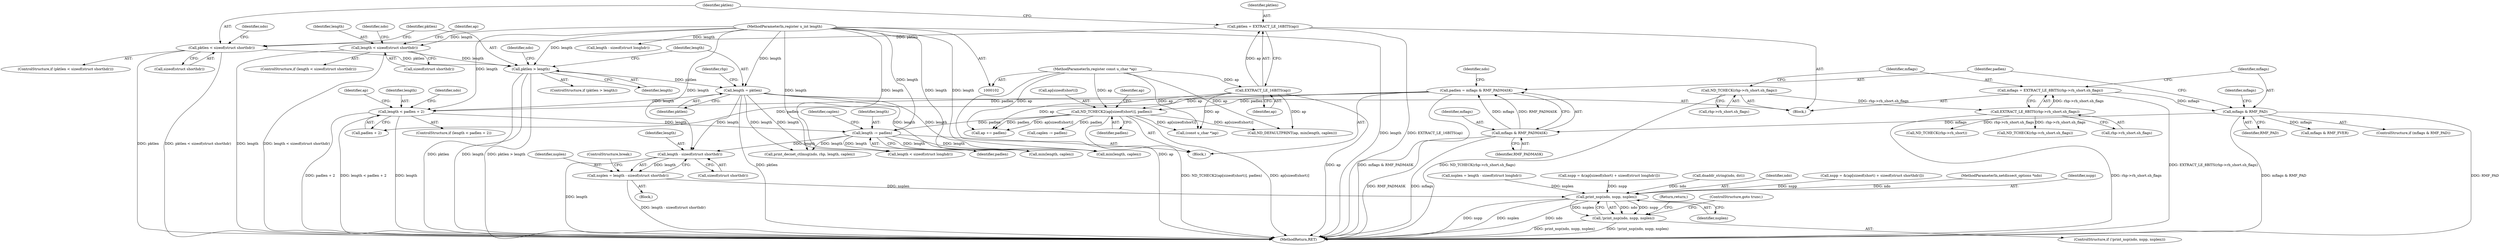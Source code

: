 digraph "0_tcpdump_c6e0531b5def26ecf912e8de6ade86cbdaed3751@API" {
"1000408" [label="(Call,length - sizeof(struct shorthdr))"];
"1000163" [label="(Call,length = pktlen)"];
"1000152" [label="(Call,pktlen > length)"];
"1000139" [label="(Call,pktlen < sizeof(struct shorthdr))"];
"1000134" [label="(Call,pktlen = EXTRACT_LE_16BITS(ap))"];
"1000136" [label="(Call,EXTRACT_LE_16BITS(ap))"];
"1000104" [label="(MethodParameterIn,register const u_char *ap)"];
"1000117" [label="(Call,length < sizeof(struct shorthdr))"];
"1000105" [label="(MethodParameterIn,register u_int length)"];
"1000233" [label="(Call,length -= padlen)"];
"1000224" [label="(Call,ND_TCHECK2(ap[sizeof(short)], padlen))"];
"1000195" [label="(Call,padlen = mflags & RMF_PADMASK)"];
"1000197" [label="(Call,mflags & RMF_PADMASK)"];
"1000190" [label="(Call,mflags & RMF_PAD)"];
"1000181" [label="(Call,mflags = EXTRACT_LE_8BITS(rhp->rh_short.sh_flags))"];
"1000183" [label="(Call,EXTRACT_LE_8BITS(rhp->rh_short.sh_flags))"];
"1000175" [label="(Call,ND_TCHECK(rhp->rh_short.sh_flags))"];
"1000211" [label="(Call,length < padlen + 2)"];
"1000406" [label="(Call,nsplen = length - sizeof(struct shorthdr))"];
"1000477" [label="(Call,print_nsp(ndo, nspp, nsplen))"];
"1000476" [label="(Call,!print_nsp(ndo, nspp, nsplen))"];
"1000192" [label="(Identifier,RMF_PAD)"];
"1000183" [label="(Call,EXTRACT_LE_8BITS(rhp->rh_short.sh_flags))"];
"1000175" [label="(Call,ND_TCHECK(rhp->rh_short.sh_flags))"];
"1000412" [label="(ControlStructure,break;)"];
"1000146" [label="(Identifier,ndo)"];
"1000346" [label="(Call,nspp = &(ap[sizeof(short) + sizeof(struct longhdr)]))"];
"1000406" [label="(Call,nsplen = length - sizeof(struct shorthdr))"];
"1000436" [label="(Call,dnaddr_string(ndo, dst))"];
"1000151" [label="(ControlStructure,if (pktlen > length))"];
"1000165" [label="(Identifier,pktlen)"];
"1000213" [label="(Call,padlen + 2)"];
"1000202" [label="(Identifier,ndo)"];
"1000107" [label="(Block,)"];
"1000263" [label="(Call,mflags & RMF_FVER)"];
"1000224" [label="(Call,ND_TCHECK2(ap[sizeof(short)], padlen))"];
"1000117" [label="(Call,length < sizeof(struct shorthdr))"];
"1000176" [label="(Call,rhp->rh_short.sh_flags)"];
"1000139" [label="(Call,pktlen < sizeof(struct shorthdr))"];
"1000196" [label="(Identifier,padlen)"];
"1000271" [label="(Call,ND_DEFAULTPRINT(ap, min(length, caplen)))"];
"1000124" [label="(Identifier,ndo)"];
"1000158" [label="(Identifier,ndo)"];
"1000295" [label="(Block,)"];
"1000199" [label="(Identifier,RMF_PADMASK)"];
"1000264" [label="(Identifier,mflags)"];
"1000408" [label="(Call,length - sizeof(struct shorthdr))"];
"1000212" [label="(Identifier,length)"];
"1000190" [label="(Call,mflags & RMF_PAD)"];
"1000410" [label="(Call,sizeof(struct shorthdr))"];
"1000477" [label="(Call,print_nsp(ndo, nspp, nsplen))"];
"1000197" [label="(Call,mflags & RMF_PADMASK)"];
"1000491" [label="(MethodReturn,RET)"];
"1000118" [label="(Identifier,length)"];
"1000478" [label="(Identifier,ndo)"];
"1000235" [label="(Identifier,padlen)"];
"1000104" [label="(MethodParameterIn,register const u_char *ap)"];
"1000231" [label="(Identifier,ap)"];
"1000140" [label="(Identifier,pktlen)"];
"1000237" [label="(Identifier,caplen)"];
"1000137" [label="(Identifier,ap)"];
"1000116" [label="(ControlStructure,if (length < sizeof(struct shorthdr)))"];
"1000230" [label="(Call,ap += padlen)"];
"1000396" [label="(Call,nspp = &(ap[sizeof(short) + sizeof(struct shorthdr)]))"];
"1000229" [label="(Identifier,padlen)"];
"1000103" [label="(MethodParameterIn,netdissect_options *ndo)"];
"1000475" [label="(ControlStructure,if (!print_nsp(ndo, nspp, nsplen)))"];
"1000273" [label="(Call,min(length, caplen))"];
"1000479" [label="(Identifier,nspp)"];
"1000480" [label="(Identifier,nsplen)"];
"1000210" [label="(ControlStructure,if (length < padlen + 2))"];
"1000419" [label="(Call,(const u_char *)ap)"];
"1000193" [label="(Block,)"];
"1000182" [label="(Identifier,mflags)"];
"1000219" [label="(Identifier,ndo)"];
"1000138" [label="(ControlStructure,if (pktlen < sizeof(struct shorthdr)))"];
"1000141" [label="(Call,sizeof(struct shorthdr))"];
"1000195" [label="(Call,padlen = mflags & RMF_PADMASK)"];
"1000191" [label="(Identifier,mflags)"];
"1000476" [label="(Call,!print_nsp(ndo, nspp, nsplen))"];
"1000482" [label="(Return,return;)"];
"1000233" [label="(Call,length -= padlen)"];
"1000135" [label="(Identifier,pktlen)"];
"1000105" [label="(MethodParameterIn,register u_int length)"];
"1000236" [label="(Call,caplen -= padlen)"];
"1000131" [label="(Identifier,ap)"];
"1000481" [label="(ControlStructure,goto trunc;)"];
"1000154" [label="(Identifier,length)"];
"1000225" [label="(Call,ap[sizeof(short)])"];
"1000298" [label="(Call,length < sizeof(struct longhdr))"];
"1000198" [label="(Identifier,mflags)"];
"1000163" [label="(Call,length = pktlen)"];
"1000422" [label="(Call,min(length, caplen))"];
"1000211" [label="(Call,length < padlen + 2)"];
"1000364" [label="(Call,ND_TCHECK(rhp->rh_short))"];
"1000234" [label="(Identifier,length)"];
"1000407" [label="(Identifier,nsplen)"];
"1000226" [label="(Identifier,ap)"];
"1000181" [label="(Call,mflags = EXTRACT_LE_8BITS(rhp->rh_short.sh_flags))"];
"1000134" [label="(Call,pktlen = EXTRACT_LE_16BITS(ap))"];
"1000284" [label="(Call,print_decnet_ctlmsg(ndo, rhp, length, caplen))"];
"1000189" [label="(ControlStructure,if (mflags & RMF_PAD))"];
"1000152" [label="(Call,pktlen > length)"];
"1000153" [label="(Identifier,pktlen)"];
"1000409" [label="(Identifier,length)"];
"1000136" [label="(Call,EXTRACT_LE_16BITS(ap))"];
"1000358" [label="(Call,length - sizeof(struct longhdr))"];
"1000164" [label="(Identifier,length)"];
"1000119" [label="(Call,sizeof(struct shorthdr))"];
"1000248" [label="(Call,ND_TCHECK(rhp->rh_short.sh_flags))"];
"1000356" [label="(Call,nsplen = length - sizeof(struct longhdr))"];
"1000167" [label="(Identifier,rhp)"];
"1000184" [label="(Call,rhp->rh_short.sh_flags)"];
"1000408" -> "1000406"  [label="AST: "];
"1000408" -> "1000410"  [label="CFG: "];
"1000409" -> "1000408"  [label="AST: "];
"1000410" -> "1000408"  [label="AST: "];
"1000406" -> "1000408"  [label="CFG: "];
"1000408" -> "1000491"  [label="DDG: length"];
"1000408" -> "1000406"  [label="DDG: length"];
"1000163" -> "1000408"  [label="DDG: length"];
"1000233" -> "1000408"  [label="DDG: length"];
"1000105" -> "1000408"  [label="DDG: length"];
"1000163" -> "1000107"  [label="AST: "];
"1000163" -> "1000165"  [label="CFG: "];
"1000164" -> "1000163"  [label="AST: "];
"1000165" -> "1000163"  [label="AST: "];
"1000167" -> "1000163"  [label="CFG: "];
"1000163" -> "1000491"  [label="DDG: pktlen"];
"1000152" -> "1000163"  [label="DDG: pktlen"];
"1000105" -> "1000163"  [label="DDG: length"];
"1000163" -> "1000211"  [label="DDG: length"];
"1000163" -> "1000273"  [label="DDG: length"];
"1000163" -> "1000284"  [label="DDG: length"];
"1000163" -> "1000298"  [label="DDG: length"];
"1000163" -> "1000422"  [label="DDG: length"];
"1000152" -> "1000151"  [label="AST: "];
"1000152" -> "1000154"  [label="CFG: "];
"1000153" -> "1000152"  [label="AST: "];
"1000154" -> "1000152"  [label="AST: "];
"1000158" -> "1000152"  [label="CFG: "];
"1000164" -> "1000152"  [label="CFG: "];
"1000152" -> "1000491"  [label="DDG: pktlen > length"];
"1000152" -> "1000491"  [label="DDG: pktlen"];
"1000152" -> "1000491"  [label="DDG: length"];
"1000139" -> "1000152"  [label="DDG: pktlen"];
"1000117" -> "1000152"  [label="DDG: length"];
"1000105" -> "1000152"  [label="DDG: length"];
"1000139" -> "1000138"  [label="AST: "];
"1000139" -> "1000141"  [label="CFG: "];
"1000140" -> "1000139"  [label="AST: "];
"1000141" -> "1000139"  [label="AST: "];
"1000146" -> "1000139"  [label="CFG: "];
"1000153" -> "1000139"  [label="CFG: "];
"1000139" -> "1000491"  [label="DDG: pktlen < sizeof(struct shorthdr)"];
"1000139" -> "1000491"  [label="DDG: pktlen"];
"1000134" -> "1000139"  [label="DDG: pktlen"];
"1000134" -> "1000107"  [label="AST: "];
"1000134" -> "1000136"  [label="CFG: "];
"1000135" -> "1000134"  [label="AST: "];
"1000136" -> "1000134"  [label="AST: "];
"1000140" -> "1000134"  [label="CFG: "];
"1000134" -> "1000491"  [label="DDG: EXTRACT_LE_16BITS(ap)"];
"1000136" -> "1000134"  [label="DDG: ap"];
"1000136" -> "1000137"  [label="CFG: "];
"1000137" -> "1000136"  [label="AST: "];
"1000136" -> "1000491"  [label="DDG: ap"];
"1000104" -> "1000136"  [label="DDG: ap"];
"1000136" -> "1000224"  [label="DDG: ap"];
"1000136" -> "1000230"  [label="DDG: ap"];
"1000136" -> "1000271"  [label="DDG: ap"];
"1000136" -> "1000419"  [label="DDG: ap"];
"1000104" -> "1000102"  [label="AST: "];
"1000104" -> "1000491"  [label="DDG: ap"];
"1000104" -> "1000224"  [label="DDG: ap"];
"1000104" -> "1000230"  [label="DDG: ap"];
"1000104" -> "1000271"  [label="DDG: ap"];
"1000104" -> "1000419"  [label="DDG: ap"];
"1000117" -> "1000116"  [label="AST: "];
"1000117" -> "1000119"  [label="CFG: "];
"1000118" -> "1000117"  [label="AST: "];
"1000119" -> "1000117"  [label="AST: "];
"1000124" -> "1000117"  [label="CFG: "];
"1000131" -> "1000117"  [label="CFG: "];
"1000117" -> "1000491"  [label="DDG: length < sizeof(struct shorthdr)"];
"1000117" -> "1000491"  [label="DDG: length"];
"1000105" -> "1000117"  [label="DDG: length"];
"1000105" -> "1000102"  [label="AST: "];
"1000105" -> "1000491"  [label="DDG: length"];
"1000105" -> "1000211"  [label="DDG: length"];
"1000105" -> "1000233"  [label="DDG: length"];
"1000105" -> "1000273"  [label="DDG: length"];
"1000105" -> "1000284"  [label="DDG: length"];
"1000105" -> "1000298"  [label="DDG: length"];
"1000105" -> "1000358"  [label="DDG: length"];
"1000105" -> "1000422"  [label="DDG: length"];
"1000233" -> "1000193"  [label="AST: "];
"1000233" -> "1000235"  [label="CFG: "];
"1000234" -> "1000233"  [label="AST: "];
"1000235" -> "1000233"  [label="AST: "];
"1000237" -> "1000233"  [label="CFG: "];
"1000224" -> "1000233"  [label="DDG: padlen"];
"1000211" -> "1000233"  [label="DDG: length"];
"1000233" -> "1000273"  [label="DDG: length"];
"1000233" -> "1000284"  [label="DDG: length"];
"1000233" -> "1000298"  [label="DDG: length"];
"1000233" -> "1000422"  [label="DDG: length"];
"1000224" -> "1000193"  [label="AST: "];
"1000224" -> "1000229"  [label="CFG: "];
"1000225" -> "1000224"  [label="AST: "];
"1000229" -> "1000224"  [label="AST: "];
"1000231" -> "1000224"  [label="CFG: "];
"1000224" -> "1000491"  [label="DDG: ap[sizeof(short)]"];
"1000224" -> "1000491"  [label="DDG: ND_TCHECK2(ap[sizeof(short)], padlen)"];
"1000195" -> "1000224"  [label="DDG: padlen"];
"1000224" -> "1000230"  [label="DDG: padlen"];
"1000224" -> "1000230"  [label="DDG: ap[sizeof(short)]"];
"1000224" -> "1000236"  [label="DDG: padlen"];
"1000224" -> "1000271"  [label="DDG: ap[sizeof(short)]"];
"1000224" -> "1000419"  [label="DDG: ap[sizeof(short)]"];
"1000195" -> "1000193"  [label="AST: "];
"1000195" -> "1000197"  [label="CFG: "];
"1000196" -> "1000195"  [label="AST: "];
"1000197" -> "1000195"  [label="AST: "];
"1000202" -> "1000195"  [label="CFG: "];
"1000195" -> "1000491"  [label="DDG: mflags & RMF_PADMASK"];
"1000197" -> "1000195"  [label="DDG: mflags"];
"1000197" -> "1000195"  [label="DDG: RMF_PADMASK"];
"1000195" -> "1000211"  [label="DDG: padlen"];
"1000195" -> "1000213"  [label="DDG: padlen"];
"1000197" -> "1000199"  [label="CFG: "];
"1000198" -> "1000197"  [label="AST: "];
"1000199" -> "1000197"  [label="AST: "];
"1000197" -> "1000491"  [label="DDG: RMF_PADMASK"];
"1000197" -> "1000491"  [label="DDG: mflags"];
"1000190" -> "1000197"  [label="DDG: mflags"];
"1000190" -> "1000189"  [label="AST: "];
"1000190" -> "1000192"  [label="CFG: "];
"1000191" -> "1000190"  [label="AST: "];
"1000192" -> "1000190"  [label="AST: "];
"1000196" -> "1000190"  [label="CFG: "];
"1000264" -> "1000190"  [label="CFG: "];
"1000190" -> "1000491"  [label="DDG: mflags & RMF_PAD"];
"1000190" -> "1000491"  [label="DDG: RMF_PAD"];
"1000181" -> "1000190"  [label="DDG: mflags"];
"1000190" -> "1000263"  [label="DDG: mflags"];
"1000181" -> "1000107"  [label="AST: "];
"1000181" -> "1000183"  [label="CFG: "];
"1000182" -> "1000181"  [label="AST: "];
"1000183" -> "1000181"  [label="AST: "];
"1000191" -> "1000181"  [label="CFG: "];
"1000181" -> "1000491"  [label="DDG: EXTRACT_LE_8BITS(rhp->rh_short.sh_flags)"];
"1000183" -> "1000181"  [label="DDG: rhp->rh_short.sh_flags"];
"1000183" -> "1000184"  [label="CFG: "];
"1000184" -> "1000183"  [label="AST: "];
"1000183" -> "1000491"  [label="DDG: rhp->rh_short.sh_flags"];
"1000175" -> "1000183"  [label="DDG: rhp->rh_short.sh_flags"];
"1000183" -> "1000248"  [label="DDG: rhp->rh_short.sh_flags"];
"1000183" -> "1000364"  [label="DDG: rhp->rh_short.sh_flags"];
"1000175" -> "1000107"  [label="AST: "];
"1000175" -> "1000176"  [label="CFG: "];
"1000176" -> "1000175"  [label="AST: "];
"1000182" -> "1000175"  [label="CFG: "];
"1000175" -> "1000491"  [label="DDG: ND_TCHECK(rhp->rh_short.sh_flags)"];
"1000211" -> "1000210"  [label="AST: "];
"1000211" -> "1000213"  [label="CFG: "];
"1000212" -> "1000211"  [label="AST: "];
"1000213" -> "1000211"  [label="AST: "];
"1000219" -> "1000211"  [label="CFG: "];
"1000226" -> "1000211"  [label="CFG: "];
"1000211" -> "1000491"  [label="DDG: length"];
"1000211" -> "1000491"  [label="DDG: padlen + 2"];
"1000211" -> "1000491"  [label="DDG: length < padlen + 2"];
"1000406" -> "1000295"  [label="AST: "];
"1000407" -> "1000406"  [label="AST: "];
"1000412" -> "1000406"  [label="CFG: "];
"1000406" -> "1000491"  [label="DDG: length - sizeof(struct shorthdr)"];
"1000406" -> "1000477"  [label="DDG: nsplen"];
"1000477" -> "1000476"  [label="AST: "];
"1000477" -> "1000480"  [label="CFG: "];
"1000478" -> "1000477"  [label="AST: "];
"1000479" -> "1000477"  [label="AST: "];
"1000480" -> "1000477"  [label="AST: "];
"1000476" -> "1000477"  [label="CFG: "];
"1000477" -> "1000491"  [label="DDG: nspp"];
"1000477" -> "1000491"  [label="DDG: nsplen"];
"1000477" -> "1000491"  [label="DDG: ndo"];
"1000477" -> "1000476"  [label="DDG: ndo"];
"1000477" -> "1000476"  [label="DDG: nspp"];
"1000477" -> "1000476"  [label="DDG: nsplen"];
"1000436" -> "1000477"  [label="DDG: ndo"];
"1000103" -> "1000477"  [label="DDG: ndo"];
"1000396" -> "1000477"  [label="DDG: nspp"];
"1000346" -> "1000477"  [label="DDG: nspp"];
"1000356" -> "1000477"  [label="DDG: nsplen"];
"1000476" -> "1000475"  [label="AST: "];
"1000481" -> "1000476"  [label="CFG: "];
"1000482" -> "1000476"  [label="CFG: "];
"1000476" -> "1000491"  [label="DDG: !print_nsp(ndo, nspp, nsplen)"];
"1000476" -> "1000491"  [label="DDG: print_nsp(ndo, nspp, nsplen)"];
}
